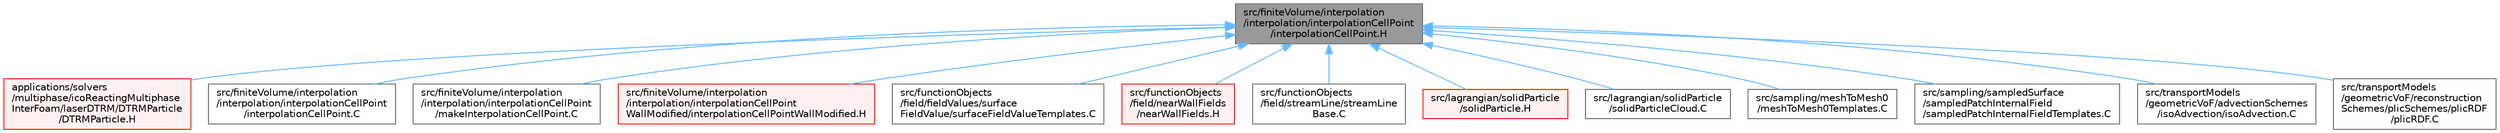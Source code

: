 digraph "src/finiteVolume/interpolation/interpolation/interpolationCellPoint/interpolationCellPoint.H"
{
 // LATEX_PDF_SIZE
  bgcolor="transparent";
  edge [fontname=Helvetica,fontsize=10,labelfontname=Helvetica,labelfontsize=10];
  node [fontname=Helvetica,fontsize=10,shape=box,height=0.2,width=0.4];
  Node1 [id="Node000001",label="src/finiteVolume/interpolation\l/interpolation/interpolationCellPoint\l/interpolationCellPoint.H",height=0.2,width=0.4,color="gray40", fillcolor="grey60", style="filled", fontcolor="black",tooltip=" "];
  Node1 -> Node2 [id="edge1_Node000001_Node000002",dir="back",color="steelblue1",style="solid",tooltip=" "];
  Node2 [id="Node000002",label="applications/solvers\l/multiphase/icoReactingMultiphase\lInterFoam/laserDTRM/DTRMParticle\l/DTRMParticle.H",height=0.2,width=0.4,color="red", fillcolor="#FFF0F0", style="filled",URL="$DTRMParticle_8H.html",tooltip=" "];
  Node1 -> Node4 [id="edge2_Node000001_Node000004",dir="back",color="steelblue1",style="solid",tooltip=" "];
  Node4 [id="Node000004",label="src/finiteVolume/interpolation\l/interpolation/interpolationCellPoint\l/interpolationCellPoint.C",height=0.2,width=0.4,color="grey40", fillcolor="white", style="filled",URL="$interpolationCellPoint_8C.html",tooltip=" "];
  Node1 -> Node5 [id="edge3_Node000001_Node000005",dir="back",color="steelblue1",style="solid",tooltip=" "];
  Node5 [id="Node000005",label="src/finiteVolume/interpolation\l/interpolation/interpolationCellPoint\l/makeInterpolationCellPoint.C",height=0.2,width=0.4,color="grey40", fillcolor="white", style="filled",URL="$makeInterpolationCellPoint_8C.html",tooltip=" "];
  Node1 -> Node6 [id="edge4_Node000001_Node000006",dir="back",color="steelblue1",style="solid",tooltip=" "];
  Node6 [id="Node000006",label="src/finiteVolume/interpolation\l/interpolation/interpolationCellPoint\lWallModified/interpolationCellPointWallModified.H",height=0.2,width=0.4,color="red", fillcolor="#FFF0F0", style="filled",URL="$interpolationCellPointWallModified_8H.html",tooltip=" "];
  Node1 -> Node9 [id="edge5_Node000001_Node000009",dir="back",color="steelblue1",style="solid",tooltip=" "];
  Node9 [id="Node000009",label="src/functionObjects\l/field/fieldValues/surface\lFieldValue/surfaceFieldValueTemplates.C",height=0.2,width=0.4,color="grey40", fillcolor="white", style="filled",URL="$surfaceFieldValueTemplates_8C.html",tooltip=" "];
  Node1 -> Node10 [id="edge6_Node000001_Node000010",dir="back",color="steelblue1",style="solid",tooltip=" "];
  Node10 [id="Node000010",label="src/functionObjects\l/field/nearWallFields\l/nearWallFields.H",height=0.2,width=0.4,color="red", fillcolor="#FFF0F0", style="filled",URL="$nearWallFields_8H.html",tooltip=" "];
  Node1 -> Node13 [id="edge7_Node000001_Node000013",dir="back",color="steelblue1",style="solid",tooltip=" "];
  Node13 [id="Node000013",label="src/functionObjects\l/field/streamLine/streamLine\lBase.C",height=0.2,width=0.4,color="grey40", fillcolor="white", style="filled",URL="$streamLineBase_8C.html",tooltip=" "];
  Node1 -> Node14 [id="edge8_Node000001_Node000014",dir="back",color="steelblue1",style="solid",tooltip=" "];
  Node14 [id="Node000014",label="src/lagrangian/solidParticle\l/solidParticle.H",height=0.2,width=0.4,color="red", fillcolor="#FFF0F0", style="filled",URL="$solidParticle_8H.html",tooltip=" "];
  Node1 -> Node17 [id="edge9_Node000001_Node000017",dir="back",color="steelblue1",style="solid",tooltip=" "];
  Node17 [id="Node000017",label="src/lagrangian/solidParticle\l/solidParticleCloud.C",height=0.2,width=0.4,color="grey40", fillcolor="white", style="filled",URL="$solidParticleCloud_8C.html",tooltip=" "];
  Node1 -> Node19 [id="edge10_Node000001_Node000019",dir="back",color="steelblue1",style="solid",tooltip=" "];
  Node19 [id="Node000019",label="src/sampling/meshToMesh0\l/meshToMesh0Templates.C",height=0.2,width=0.4,color="grey40", fillcolor="white", style="filled",URL="$meshToMesh0Templates_8C.html",tooltip=" "];
  Node1 -> Node20 [id="edge11_Node000001_Node000020",dir="back",color="steelblue1",style="solid",tooltip=" "];
  Node20 [id="Node000020",label="src/sampling/sampledSurface\l/sampledPatchInternalField\l/sampledPatchInternalFieldTemplates.C",height=0.2,width=0.4,color="grey40", fillcolor="white", style="filled",URL="$sampledPatchInternalFieldTemplates_8C.html",tooltip=" "];
  Node1 -> Node21 [id="edge12_Node000001_Node000021",dir="back",color="steelblue1",style="solid",tooltip=" "];
  Node21 [id="Node000021",label="src/transportModels\l/geometricVoF/advectionSchemes\l/isoAdvection/isoAdvection.C",height=0.2,width=0.4,color="grey40", fillcolor="white", style="filled",URL="$isoAdvection_8C.html",tooltip=" "];
  Node1 -> Node22 [id="edge13_Node000001_Node000022",dir="back",color="steelblue1",style="solid",tooltip=" "];
  Node22 [id="Node000022",label="src/transportModels\l/geometricVoF/reconstruction\lSchemes/plicSchemes/plicRDF\l/plicRDF.C",height=0.2,width=0.4,color="grey40", fillcolor="white", style="filled",URL="$plicRDF_8C.html",tooltip=" "];
}
